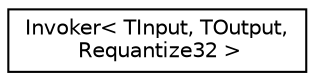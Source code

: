 digraph "Graphical Class Hierarchy"
{
 // LATEX_PDF_SIZE
  edge [fontname="Helvetica",fontsize="10",labelfontname="Helvetica",labelfontsize="10"];
  node [fontname="Helvetica",fontsize="10",shape=record];
  rankdir="LR";
  Node0 [label="Invoker\< TInput, TOutput,\l Requantize32 \>",height=0.2,width=0.4,color="black", fillcolor="white", style="filled",URL="$structarm__conv_1_1pooling_1_1_invoker_3_01_t_input_00_01_t_output_00_01_requantize32_01_4.xhtml",tooltip=" "];
}
